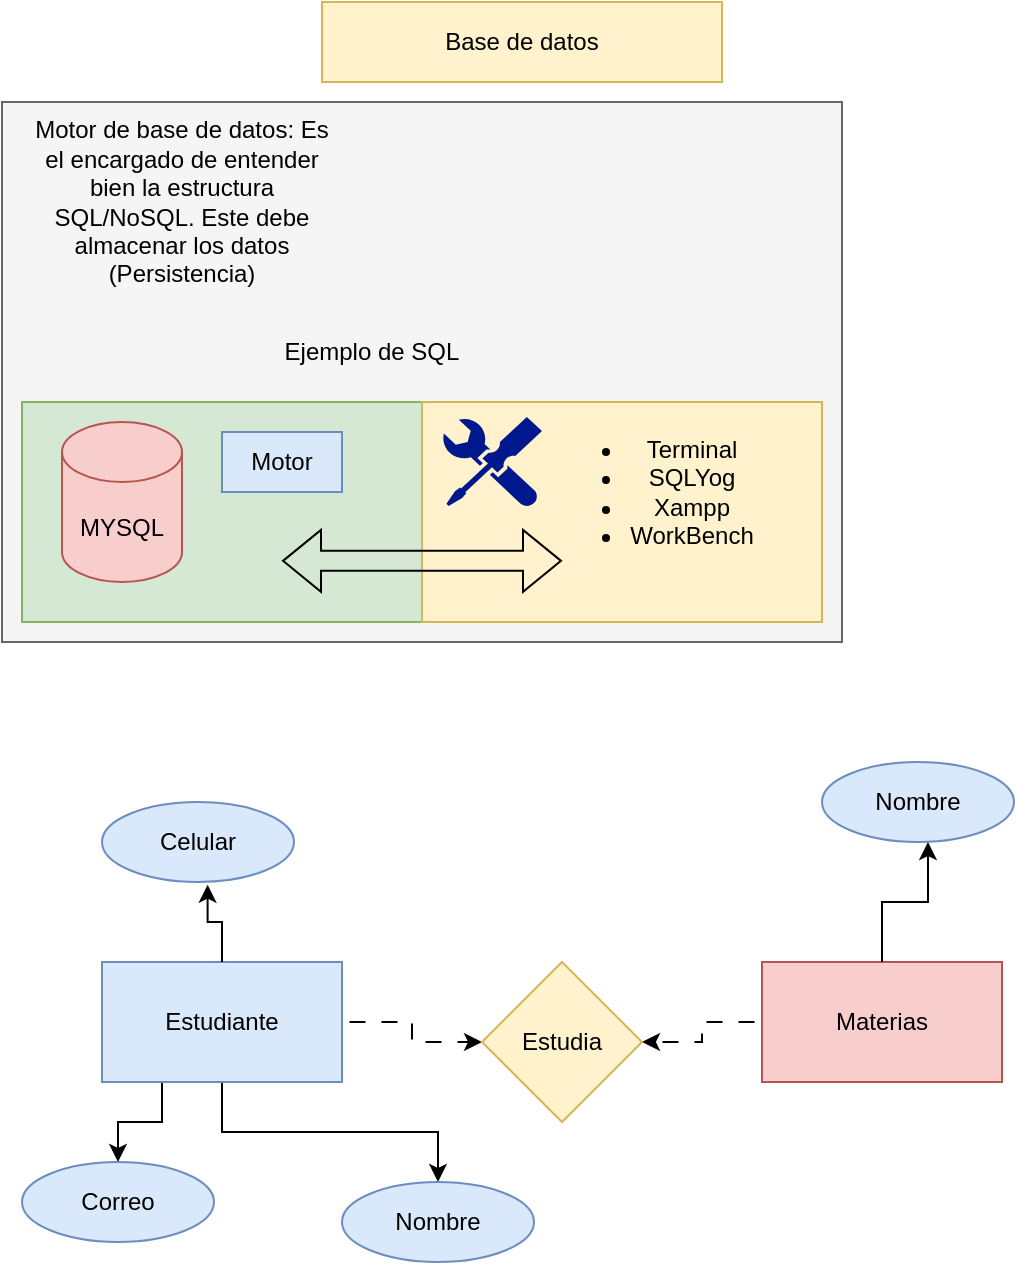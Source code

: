 <mxfile version="24.7.5">
  <diagram name="Página-1" id="-nps3I2ifpEIGmMxBkSl">
    <mxGraphModel dx="600" dy="410" grid="1" gridSize="10" guides="1" tooltips="1" connect="1" arrows="1" fold="1" page="1" pageScale="1" pageWidth="827" pageHeight="1169" math="0" shadow="0">
      <root>
        <mxCell id="0" />
        <mxCell id="1" parent="0" />
        <mxCell id="Okwwi76lgGpcyoStgl2X-8" value="" style="rounded=0;whiteSpace=wrap;html=1;fillColor=#f5f5f5;fontColor=#333333;strokeColor=#666666;" vertex="1" parent="1">
          <mxGeometry x="110" y="60" width="420" height="270" as="geometry" />
        </mxCell>
        <mxCell id="Okwwi76lgGpcyoStgl2X-7" value="" style="rounded=0;whiteSpace=wrap;html=1;fillColor=#d5e8d4;strokeColor=#82b366;" vertex="1" parent="1">
          <mxGeometry x="120" y="210" width="200" height="110" as="geometry" />
        </mxCell>
        <mxCell id="Okwwi76lgGpcyoStgl2X-1" value="Base de datos" style="text;html=1;align=center;verticalAlign=middle;whiteSpace=wrap;rounded=0;fillColor=#fff2cc;strokeColor=#d6b656;" vertex="1" parent="1">
          <mxGeometry x="270" y="10" width="200" height="40" as="geometry" />
        </mxCell>
        <mxCell id="Okwwi76lgGpcyoStgl2X-2" value="MYSQL" style="shape=cylinder3;whiteSpace=wrap;html=1;boundedLbl=1;backgroundOutline=1;size=15;fillColor=#f8cecc;strokeColor=#b85450;" vertex="1" parent="1">
          <mxGeometry x="140" y="220" width="60" height="80" as="geometry" />
        </mxCell>
        <mxCell id="Okwwi76lgGpcyoStgl2X-3" value="Motor de base de datos: Es el encargado de entender bien la estructura SQL/NoSQL. Este debe almacenar los datos (Persistencia)" style="text;html=1;align=center;verticalAlign=middle;whiteSpace=wrap;rounded=0;" vertex="1" parent="1">
          <mxGeometry x="120" y="80" width="160" height="60" as="geometry" />
        </mxCell>
        <mxCell id="Okwwi76lgGpcyoStgl2X-6" value="Motor" style="text;html=1;align=center;verticalAlign=middle;whiteSpace=wrap;rounded=0;fillColor=#dae8fc;strokeColor=#6c8ebf;" vertex="1" parent="1">
          <mxGeometry x="220" y="225" width="60" height="30" as="geometry" />
        </mxCell>
        <mxCell id="Okwwi76lgGpcyoStgl2X-10" value="Ejemplo de SQL" style="text;html=1;align=center;verticalAlign=middle;whiteSpace=wrap;rounded=0;" vertex="1" parent="1">
          <mxGeometry x="250" y="170" width="90" height="30" as="geometry" />
        </mxCell>
        <mxCell id="Okwwi76lgGpcyoStgl2X-12" value="" style="rounded=0;whiteSpace=wrap;html=1;fillColor=#fff2cc;strokeColor=#d6b656;" vertex="1" parent="1">
          <mxGeometry x="320" y="210" width="200" height="110" as="geometry" />
        </mxCell>
        <mxCell id="Okwwi76lgGpcyoStgl2X-9" value="" style="sketch=0;aspect=fixed;pointerEvents=1;shadow=0;dashed=0;html=1;strokeColor=none;labelPosition=center;verticalLabelPosition=bottom;verticalAlign=top;align=center;fillColor=#00188D;shape=mxgraph.mscae.enterprise.tool;" vertex="1" parent="1">
          <mxGeometry x="330" y="217.5" width="50" height="45" as="geometry" />
        </mxCell>
        <mxCell id="Okwwi76lgGpcyoStgl2X-13" value="&lt;ul&gt;&lt;li&gt;Terminal&lt;/li&gt;&lt;li&gt;SQLYog&lt;/li&gt;&lt;li&gt;Xampp&lt;/li&gt;&lt;li&gt;WorkBench&lt;/li&gt;&lt;/ul&gt;" style="text;html=1;align=center;verticalAlign=middle;whiteSpace=wrap;rounded=0;" vertex="1" parent="1">
          <mxGeometry x="380" y="220" width="110" height="70" as="geometry" />
        </mxCell>
        <mxCell id="Okwwi76lgGpcyoStgl2X-14" value="" style="shape=flexArrow;endArrow=classic;startArrow=classic;html=1;rounded=0;" edge="1" parent="1">
          <mxGeometry width="100" height="100" relative="1" as="geometry">
            <mxPoint x="250" y="289.43" as="sourcePoint" />
            <mxPoint x="390" y="289.43" as="targetPoint" />
          </mxGeometry>
        </mxCell>
        <mxCell id="Okwwi76lgGpcyoStgl2X-19" value="" style="edgeStyle=orthogonalEdgeStyle;rounded=0;orthogonalLoop=1;jettySize=auto;html=1;" edge="1" parent="1" source="Okwwi76lgGpcyoStgl2X-15" target="Okwwi76lgGpcyoStgl2X-18">
          <mxGeometry relative="1" as="geometry" />
        </mxCell>
        <mxCell id="Okwwi76lgGpcyoStgl2X-22" style="edgeStyle=orthogonalEdgeStyle;rounded=0;orthogonalLoop=1;jettySize=auto;html=1;exitX=0.25;exitY=1;exitDx=0;exitDy=0;entryX=0.5;entryY=0;entryDx=0;entryDy=0;" edge="1" parent="1" source="Okwwi76lgGpcyoStgl2X-15" target="Okwwi76lgGpcyoStgl2X-20">
          <mxGeometry relative="1" as="geometry" />
        </mxCell>
        <mxCell id="Okwwi76lgGpcyoStgl2X-27" style="edgeStyle=orthogonalEdgeStyle;rounded=0;orthogonalLoop=1;jettySize=auto;html=1;exitX=1;exitY=0.5;exitDx=0;exitDy=0;entryX=0;entryY=0.5;entryDx=0;entryDy=0;flowAnimation=1;" edge="1" parent="1" source="Okwwi76lgGpcyoStgl2X-15" target="Okwwi76lgGpcyoStgl2X-26">
          <mxGeometry relative="1" as="geometry" />
        </mxCell>
        <mxCell id="Okwwi76lgGpcyoStgl2X-15" value="Estudiante" style="rounded=0;whiteSpace=wrap;html=1;fillColor=#dae8fc;strokeColor=#6c8ebf;" vertex="1" parent="1">
          <mxGeometry x="160" y="490" width="120" height="60" as="geometry" />
        </mxCell>
        <mxCell id="Okwwi76lgGpcyoStgl2X-28" style="edgeStyle=orthogonalEdgeStyle;rounded=0;orthogonalLoop=1;jettySize=auto;html=1;entryX=1;entryY=0.5;entryDx=0;entryDy=0;flowAnimation=1;" edge="1" parent="1" source="Okwwi76lgGpcyoStgl2X-16" target="Okwwi76lgGpcyoStgl2X-26">
          <mxGeometry relative="1" as="geometry" />
        </mxCell>
        <mxCell id="Okwwi76lgGpcyoStgl2X-16" value="Materias" style="rounded=0;whiteSpace=wrap;html=1;fillColor=#f8cecc;strokeColor=#b85450;" vertex="1" parent="1">
          <mxGeometry x="490" y="490" width="120" height="60" as="geometry" />
        </mxCell>
        <mxCell id="Okwwi76lgGpcyoStgl2X-18" value="Nombre" style="ellipse;whiteSpace=wrap;html=1;fillColor=#dae8fc;strokeColor=#6c8ebf;rounded=0;" vertex="1" parent="1">
          <mxGeometry x="280" y="600" width="96" height="40" as="geometry" />
        </mxCell>
        <mxCell id="Okwwi76lgGpcyoStgl2X-20" value="Correo" style="ellipse;whiteSpace=wrap;html=1;fillColor=#dae8fc;strokeColor=#6c8ebf;rounded=0;" vertex="1" parent="1">
          <mxGeometry x="120" y="590" width="96" height="40" as="geometry" />
        </mxCell>
        <mxCell id="Okwwi76lgGpcyoStgl2X-21" value="Celular" style="ellipse;whiteSpace=wrap;html=1;fillColor=#dae8fc;strokeColor=#6c8ebf;rounded=0;" vertex="1" parent="1">
          <mxGeometry x="160" y="410" width="96" height="40" as="geometry" />
        </mxCell>
        <mxCell id="Okwwi76lgGpcyoStgl2X-23" style="edgeStyle=orthogonalEdgeStyle;rounded=0;orthogonalLoop=1;jettySize=auto;html=1;entryX=0.55;entryY=1.034;entryDx=0;entryDy=0;entryPerimeter=0;" edge="1" parent="1" source="Okwwi76lgGpcyoStgl2X-15" target="Okwwi76lgGpcyoStgl2X-21">
          <mxGeometry relative="1" as="geometry" />
        </mxCell>
        <mxCell id="Okwwi76lgGpcyoStgl2X-24" value="Nombre" style="ellipse;whiteSpace=wrap;html=1;fillColor=#dae8fc;strokeColor=#6c8ebf;rounded=0;" vertex="1" parent="1">
          <mxGeometry x="520" y="390" width="96" height="40" as="geometry" />
        </mxCell>
        <mxCell id="Okwwi76lgGpcyoStgl2X-25" style="edgeStyle=orthogonalEdgeStyle;rounded=0;orthogonalLoop=1;jettySize=auto;html=1;entryX=0.552;entryY=1;entryDx=0;entryDy=0;entryPerimeter=0;" edge="1" parent="1" source="Okwwi76lgGpcyoStgl2X-16" target="Okwwi76lgGpcyoStgl2X-24">
          <mxGeometry relative="1" as="geometry" />
        </mxCell>
        <mxCell id="Okwwi76lgGpcyoStgl2X-26" value="Estudia" style="rhombus;whiteSpace=wrap;html=1;fillColor=#fff2cc;strokeColor=#d6b656;" vertex="1" parent="1">
          <mxGeometry x="350" y="490" width="80" height="80" as="geometry" />
        </mxCell>
      </root>
    </mxGraphModel>
  </diagram>
</mxfile>
